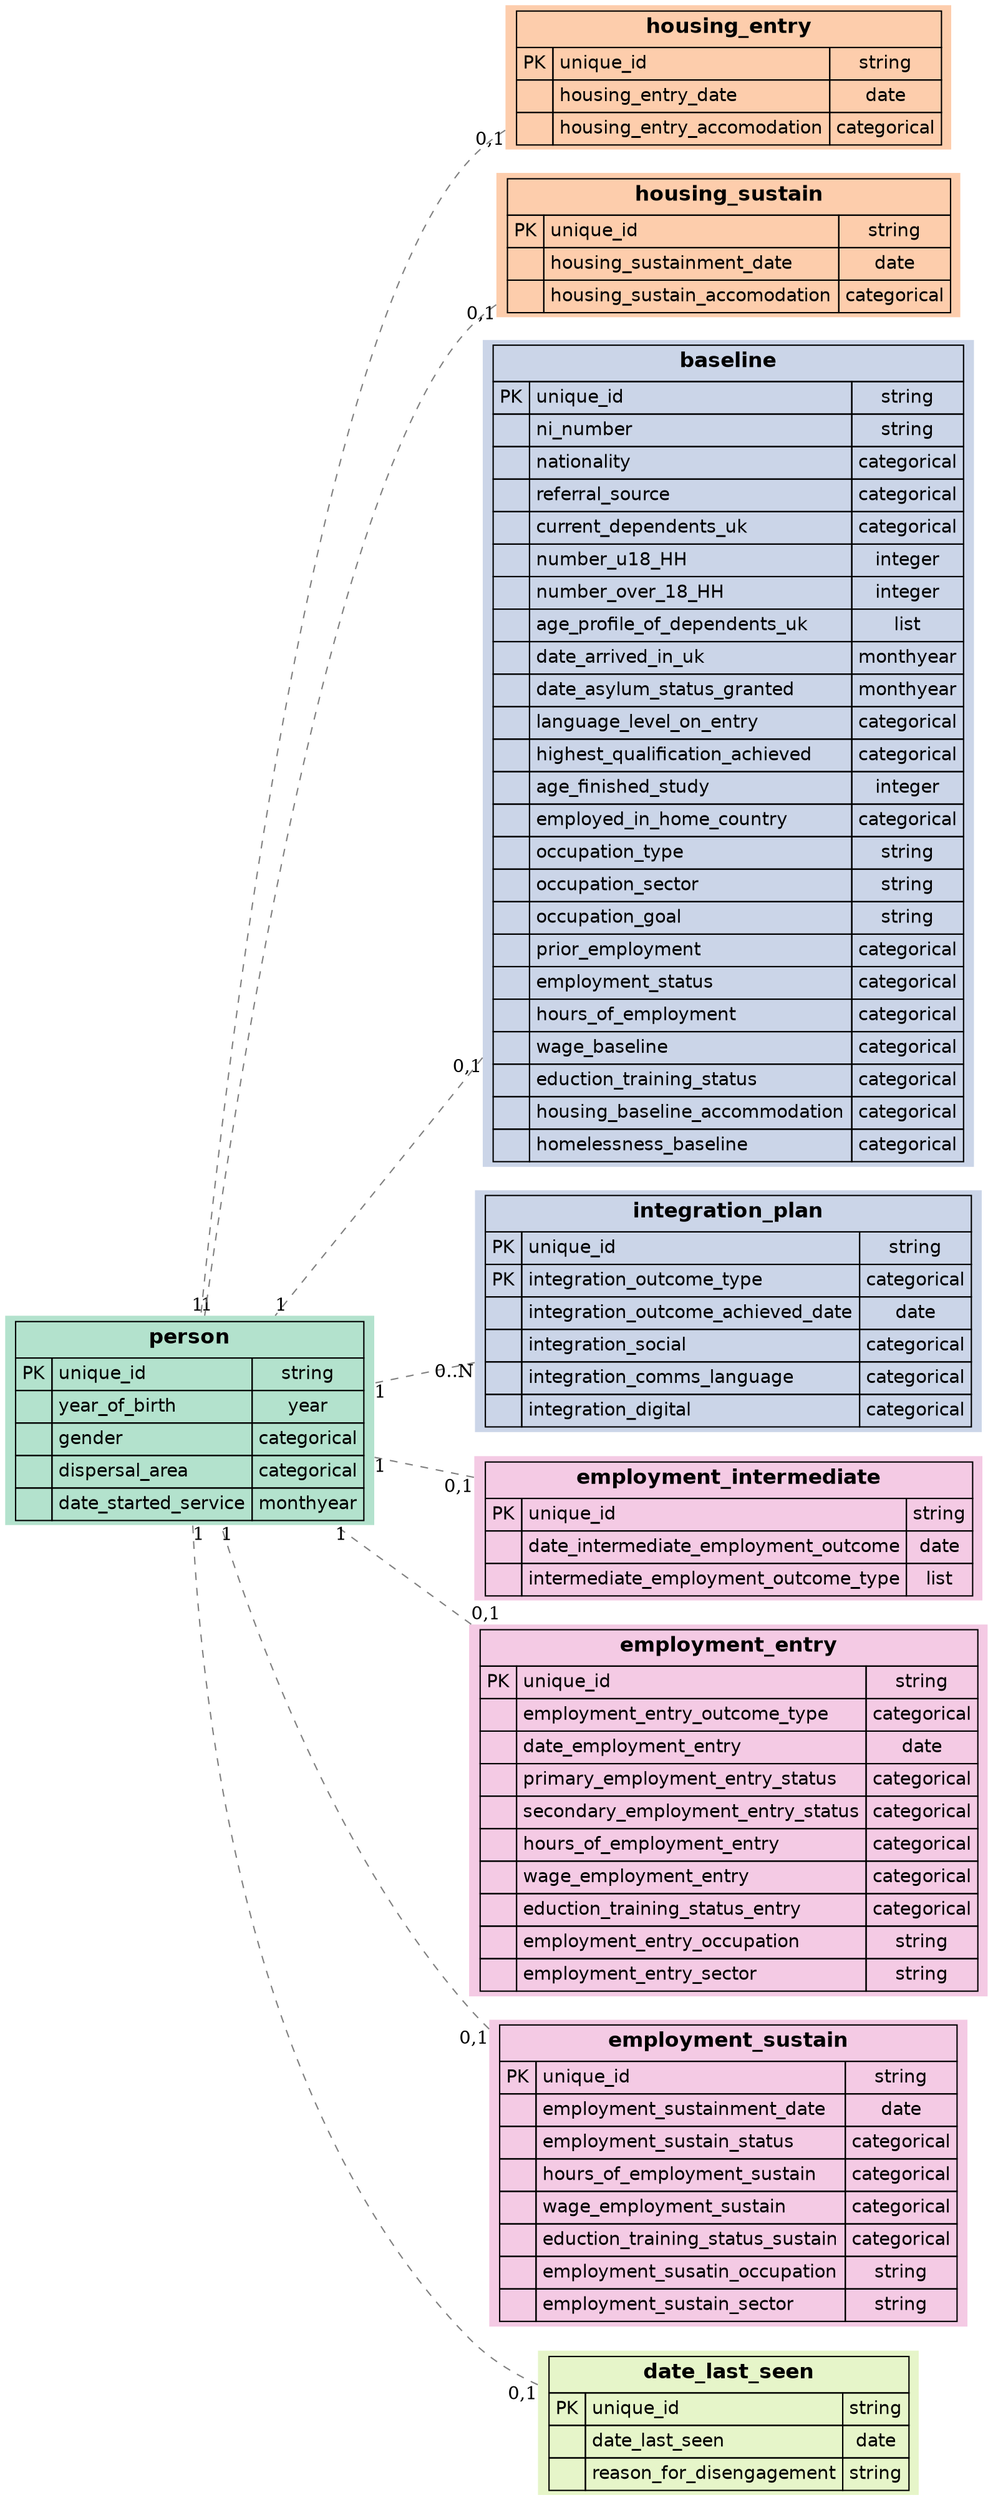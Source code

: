 graph {
    graph [rankdir=RL];
    node [label="\N",
        shape=plaintext
    ];
    edge [color=gray50,
        minlen=2,
        style=dashed
    ];



"person" [id="person", fillcolor="#b3e2cd", style="filled", label=<<FONT FACE="Helvetica">
    <TABLE BORDER="0" CELLBORDER="1" CELLPADDING="4" CELLSPACING="0">
        <TR>
            <TD COLSPAN="3"><B><FONT POINT-SIZE="16">person</FONT></B></TD>
        </TR>
        
        <TR>
            <TD>PK</TD>
            <TD ALIGN="LEFT">unique_id</TD>
            <TD ALIGN="CENTER">string</TD>
        </TR>
        <TR>
            <TD></TD>
            <TD ALIGN="LEFT">year_of_birth</TD>
            <TD ALIGN="CENTER">year</TD>
        </TR>
        <TR>
            <TD></TD>
            <TD ALIGN="LEFT">gender</TD>
            <TD ALIGN="CENTER">categorical</TD>
        </TR>
        <TR>
            <TD></TD>
            <TD ALIGN="LEFT">dispersal_area</TD>
            <TD ALIGN="CENTER">categorical</TD>
        </TR>
        <TR>
            <TD></TD>
            <TD ALIGN="LEFT">date_started_service</TD>
            <TD ALIGN="CENTER">monthyear</TD>
        </TR>
    </TABLE>
</FONT>>];


"housing_entry" [id="housing_entry", fillcolor="#fdcdac", style="filled", label=<<FONT FACE="Helvetica">
    <TABLE BORDER="0" CELLBORDER="1" CELLPADDING="4" CELLSPACING="0">
        <TR>
            <TD COLSPAN="3"><B><FONT POINT-SIZE="16">housing_entry</FONT></B></TD>
        </TR>
        
        <TR>
            <TD>PK</TD>
            <TD ALIGN="LEFT">unique_id</TD>
            <TD ALIGN="CENTER">string</TD>
        </TR>
        <TR>
            <TD></TD>
            <TD ALIGN="LEFT">housing_entry_date</TD>
            <TD ALIGN="CENTER">date</TD>
        </TR>
        <TR>
            <TD></TD>
            <TD ALIGN="LEFT">housing_entry_accomodation</TD>
            <TD ALIGN="CENTER">categorical</TD>
        </TR>
    </TABLE>
</FONT>>];


"housing_sustain" [id="housing_sustain", fillcolor="#fdcdac", style="filled", label=<<FONT FACE="Helvetica">
    <TABLE BORDER="0" CELLBORDER="1" CELLPADDING="4" CELLSPACING="0">
        <TR>
            <TD COLSPAN="3"><B><FONT POINT-SIZE="16">housing_sustain</FONT></B></TD>
        </TR>
        
        <TR>
            <TD>PK</TD>
            <TD ALIGN="LEFT">unique_id</TD>
            <TD ALIGN="CENTER">string</TD>
        </TR>
        <TR>
            <TD></TD>
            <TD ALIGN="LEFT">housing_sustainment_date</TD>
            <TD ALIGN="CENTER">date</TD>
        </TR>
        <TR>
            <TD></TD>
            <TD ALIGN="LEFT">housing_sustain_accomodation</TD>
            <TD ALIGN="CENTER">categorical</TD>
        </TR>
    </TABLE>
</FONT>>];


"baseline" [id="baseline", fillcolor="#cbd5e8", style="filled", label=<<FONT FACE="Helvetica">
    <TABLE BORDER="0" CELLBORDER="1" CELLPADDING="4" CELLSPACING="0">
        <TR>
            <TD COLSPAN="3"><B><FONT POINT-SIZE="16">baseline</FONT></B></TD>
        </TR>
        
        <TR>
            <TD>PK</TD>
            <TD ALIGN="LEFT">unique_id</TD>
            <TD ALIGN="CENTER">string</TD>
        </TR>
        <TR>
            <TD></TD>
            <TD ALIGN="LEFT">ni_number</TD>
            <TD ALIGN="CENTER">string</TD>
        </TR>
        <TR>
            <TD></TD>
            <TD ALIGN="LEFT">nationality</TD>
            <TD ALIGN="CENTER">categorical</TD>
        </TR>
        <TR>
            <TD></TD>
            <TD ALIGN="LEFT">referral_source</TD>
            <TD ALIGN="CENTER">categorical</TD>
        </TR>
        <TR>
            <TD></TD>
            <TD ALIGN="LEFT">current_dependents_uk</TD>
            <TD ALIGN="CENTER">categorical</TD>
        </TR>
        <TR>
            <TD></TD>
            <TD ALIGN="LEFT">number_u18_HH</TD>
            <TD ALIGN="CENTER">integer</TD>
        </TR>
        <TR>
            <TD></TD>
            <TD ALIGN="LEFT">number_over_18_HH</TD>
            <TD ALIGN="CENTER">integer</TD>
        </TR>
        <TR>
            <TD></TD>
            <TD ALIGN="LEFT">age_profile_of_dependents_uk</TD>
            <TD ALIGN="CENTER">list</TD>
        </TR>
        <TR>
            <TD></TD>
            <TD ALIGN="LEFT">date_arrived_in_uk</TD>
            <TD ALIGN="CENTER">monthyear</TD>
        </TR>
        <TR>
            <TD></TD>
            <TD ALIGN="LEFT">date_asylum_status_granted</TD>
            <TD ALIGN="CENTER">monthyear</TD>
        </TR>
        <TR>
            <TD></TD>
            <TD ALIGN="LEFT">language_level_on_entry</TD>
            <TD ALIGN="CENTER">categorical</TD>
        </TR>
        <TR>
            <TD></TD>
            <TD ALIGN="LEFT">highest_qualification_achieved</TD>
            <TD ALIGN="CENTER">categorical</TD>
        </TR>
        <TR>
            <TD></TD>
            <TD ALIGN="LEFT">age_finished_study</TD>
            <TD ALIGN="CENTER">integer</TD>
        </TR>
        <TR>
            <TD></TD>
            <TD ALIGN="LEFT">employed_in_home_country</TD>
            <TD ALIGN="CENTER">categorical</TD>
        </TR>
        <TR>
            <TD></TD>
            <TD ALIGN="LEFT">occupation_type</TD>
            <TD ALIGN="CENTER">string</TD>
        </TR>
        <TR>
            <TD></TD>
            <TD ALIGN="LEFT">occupation_sector</TD>
            <TD ALIGN="CENTER">string</TD>
        </TR>
        <TR>
            <TD></TD>
            <TD ALIGN="LEFT">occupation_goal</TD>
            <TD ALIGN="CENTER">string</TD>
        </TR>
        <TR>
            <TD></TD>
            <TD ALIGN="LEFT">prior_employment</TD>
            <TD ALIGN="CENTER">categorical</TD>
        </TR>
        <TR>
            <TD></TD>
            <TD ALIGN="LEFT">employment_status</TD>
            <TD ALIGN="CENTER">categorical</TD>
        </TR>
        <TR>
            <TD></TD>
            <TD ALIGN="LEFT">hours_of_employment</TD>
            <TD ALIGN="CENTER">categorical</TD>
        </TR>
        <TR>
            <TD></TD>
            <TD ALIGN="LEFT">wage_baseline</TD>
            <TD ALIGN="CENTER">categorical</TD>
        </TR>
        <TR>
            <TD></TD>
            <TD ALIGN="LEFT">eduction_training_status</TD>
            <TD ALIGN="CENTER">categorical</TD>
        </TR>
        <TR>
            <TD></TD>
            <TD ALIGN="LEFT">housing_baseline_accommodation</TD>
            <TD ALIGN="CENTER">categorical</TD>
        </TR>
        <TR>
            <TD></TD>
            <TD ALIGN="LEFT">homelessness_baseline</TD>
            <TD ALIGN="CENTER">categorical</TD>
        </TR>
    </TABLE>
</FONT>>];


"integration_plan" [id="integration_plan", fillcolor="#cbd5e8", style="filled", label=<<FONT FACE="Helvetica">
    <TABLE BORDER="0" CELLBORDER="1" CELLPADDING="4" CELLSPACING="0">
        <TR>
            <TD COLSPAN="3"><B><FONT POINT-SIZE="16">integration_plan</FONT></B></TD>
        </TR>
        
        <TR>
            <TD>PK</TD>
            <TD ALIGN="LEFT">unique_id</TD>
            <TD ALIGN="CENTER">string</TD>
        </TR>
        <TR>
            <TD>PK</TD>
            <TD ALIGN="LEFT">integration_outcome_type</TD>
            <TD ALIGN="CENTER">categorical</TD>
        </TR>
        <TR>
            <TD></TD>
            <TD ALIGN="LEFT">integration_outcome_achieved_date</TD>
            <TD ALIGN="CENTER">date</TD>
        </TR>
        <TR>
            <TD></TD>
            <TD ALIGN="LEFT">integration_social</TD>
            <TD ALIGN="CENTER">categorical</TD>
        </TR>
        <TR>
            <TD></TD>
            <TD ALIGN="LEFT">integration_comms_language</TD>
            <TD ALIGN="CENTER">categorical</TD>
        </TR>
        <TR>
            <TD></TD>
            <TD ALIGN="LEFT">integration_digital</TD>
            <TD ALIGN="CENTER">categorical</TD>
        </TR>
    </TABLE>
</FONT>>];


"employment_intermediate" [id="employment_intermediate", fillcolor="#f4cae4", style="filled", label=<<FONT FACE="Helvetica">
    <TABLE BORDER="0" CELLBORDER="1" CELLPADDING="4" CELLSPACING="0">
        <TR>
            <TD COLSPAN="3"><B><FONT POINT-SIZE="16">employment_intermediate</FONT></B></TD>
        </TR>
        
        <TR>
            <TD>PK</TD>
            <TD ALIGN="LEFT">unique_id</TD>
            <TD ALIGN="CENTER">string</TD>
        </TR>
        <TR>
            <TD></TD>
            <TD ALIGN="LEFT">date_intermediate_employment_outcome</TD>
            <TD ALIGN="CENTER">date</TD>
        </TR>
        <TR>
            <TD></TD>
            <TD ALIGN="LEFT">intermediate_employment_outcome_type</TD>
            <TD ALIGN="CENTER">list</TD>
        </TR>
    </TABLE>
</FONT>>];


"employment_entry" [id="employment_entry", fillcolor="#f4cae4", style="filled", label=<<FONT FACE="Helvetica">
    <TABLE BORDER="0" CELLBORDER="1" CELLPADDING="4" CELLSPACING="0">
        <TR>
            <TD COLSPAN="3"><B><FONT POINT-SIZE="16">employment_entry</FONT></B></TD>
        </TR>
        
        <TR>
            <TD>PK</TD>
            <TD ALIGN="LEFT">unique_id</TD>
            <TD ALIGN="CENTER">string</TD>
        </TR>
        <TR>
            <TD></TD>
            <TD ALIGN="LEFT">employment_entry_outcome_type</TD>
            <TD ALIGN="CENTER">categorical</TD>
        </TR>
        <TR>
            <TD></TD>
            <TD ALIGN="LEFT">date_employment_entry</TD>
            <TD ALIGN="CENTER">date</TD>
        </TR>
        <TR>
            <TD></TD>
            <TD ALIGN="LEFT">primary_employment_entry_status</TD>
            <TD ALIGN="CENTER">categorical</TD>
        </TR>
        <TR>
            <TD></TD>
            <TD ALIGN="LEFT">secondary_employment_entry_status</TD>
            <TD ALIGN="CENTER">categorical</TD>
        </TR>
        <TR>
            <TD></TD>
            <TD ALIGN="LEFT">hours_of_employment_entry</TD>
            <TD ALIGN="CENTER">categorical</TD>
        </TR>
        <TR>
            <TD></TD>
            <TD ALIGN="LEFT">wage_employment_entry</TD>
            <TD ALIGN="CENTER">categorical</TD>
        </TR>
        <TR>
            <TD></TD>
            <TD ALIGN="LEFT">eduction_training_status_entry</TD>
            <TD ALIGN="CENTER">categorical</TD>
        </TR>
        <TR>
            <TD></TD>
            <TD ALIGN="LEFT">employment_entry_occupation</TD>
            <TD ALIGN="CENTER">string</TD>
        </TR>
        <TR>
            <TD></TD>
            <TD ALIGN="LEFT">employment_entry_sector</TD>
            <TD ALIGN="CENTER">string</TD>
        </TR>
    </TABLE>
</FONT>>];


"employment_sustain" [id="employment_sustain", fillcolor="#f4cae4", style="filled", label=<<FONT FACE="Helvetica">
    <TABLE BORDER="0" CELLBORDER="1" CELLPADDING="4" CELLSPACING="0">
        <TR>
            <TD COLSPAN="3"><B><FONT POINT-SIZE="16">employment_sustain</FONT></B></TD>
        </TR>
        
        <TR>
            <TD>PK</TD>
            <TD ALIGN="LEFT">unique_id</TD>
            <TD ALIGN="CENTER">string</TD>
        </TR>
        <TR>
            <TD></TD>
            <TD ALIGN="LEFT">employment_sustainment_date</TD>
            <TD ALIGN="CENTER">date</TD>
        </TR>
        <TR>
            <TD></TD>
            <TD ALIGN="LEFT">employment_sustain_status</TD>
            <TD ALIGN="CENTER">categorical</TD>
        </TR>
        <TR>
            <TD></TD>
            <TD ALIGN="LEFT">hours_of_employment_sustain</TD>
            <TD ALIGN="CENTER">categorical</TD>
        </TR>
        <TR>
            <TD></TD>
            <TD ALIGN="LEFT">wage_employment_sustain</TD>
            <TD ALIGN="CENTER">categorical</TD>
        </TR>
        <TR>
            <TD></TD>
            <TD ALIGN="LEFT">eduction_training_status_sustain</TD>
            <TD ALIGN="CENTER">categorical</TD>
        </TR>
        <TR>
            <TD></TD>
            <TD ALIGN="LEFT">employment_susatin_occupation</TD>
            <TD ALIGN="CENTER">string</TD>
        </TR>
        <TR>
            <TD></TD>
            <TD ALIGN="LEFT">employment_sustain_sector</TD>
            <TD ALIGN="CENTER">string</TD>
        </TR>
    </TABLE>
</FONT>>];


"date_last_seen" [id="date_last_seen", fillcolor="#e6f5c9", style="filled", label=<<FONT FACE="Helvetica">
    <TABLE BORDER="0" CELLBORDER="1" CELLPADDING="4" CELLSPACING="0">
        <TR>
            <TD COLSPAN="3"><B><FONT POINT-SIZE="16">date_last_seen</FONT></B></TD>
        </TR>
        
        <TR>
            <TD>PK</TD>
            <TD ALIGN="LEFT">unique_id</TD>
            <TD ALIGN="CENTER">string</TD>
        </TR>
        <TR>
            <TD></TD>
            <TD ALIGN="LEFT">date_last_seen</TD>
            <TD ALIGN="CENTER">date</TD>
        </TR>
        <TR>
            <TD></TD>
            <TD ALIGN="LEFT">reason_for_disengagement</TD>
            <TD ALIGN="CENTER">string</TD>
        </TR>
    </TABLE>
</FONT>>];



"employment_entry" -- "person" [taillabel="0,1", headlabel="1", id="employment_entry--person"];

"integration_plan" -- "person" [taillabel="0..N", headlabel="1", id="integration_plan--person"];

"baseline" -- "person" [taillabel="0,1", headlabel="1", id="baseline--person"];

"housing_sustain" -- "person" [taillabel="0,1", headlabel="1", id="housing_sustain--person"];

"employment_sustain" -- "person" [taillabel="0,1", headlabel="1", id="employment_sustain--person"];

"employment_intermediate" -- "person" [taillabel="0,1", headlabel="1", id="employment_intermediate--person"];

"housing_entry" -- "person" [taillabel="0,1", headlabel="1", id="housing_entry--person"];

"date_last_seen" -- "person" [taillabel="0,1", headlabel="1", id="date_last_seen--person"];


}